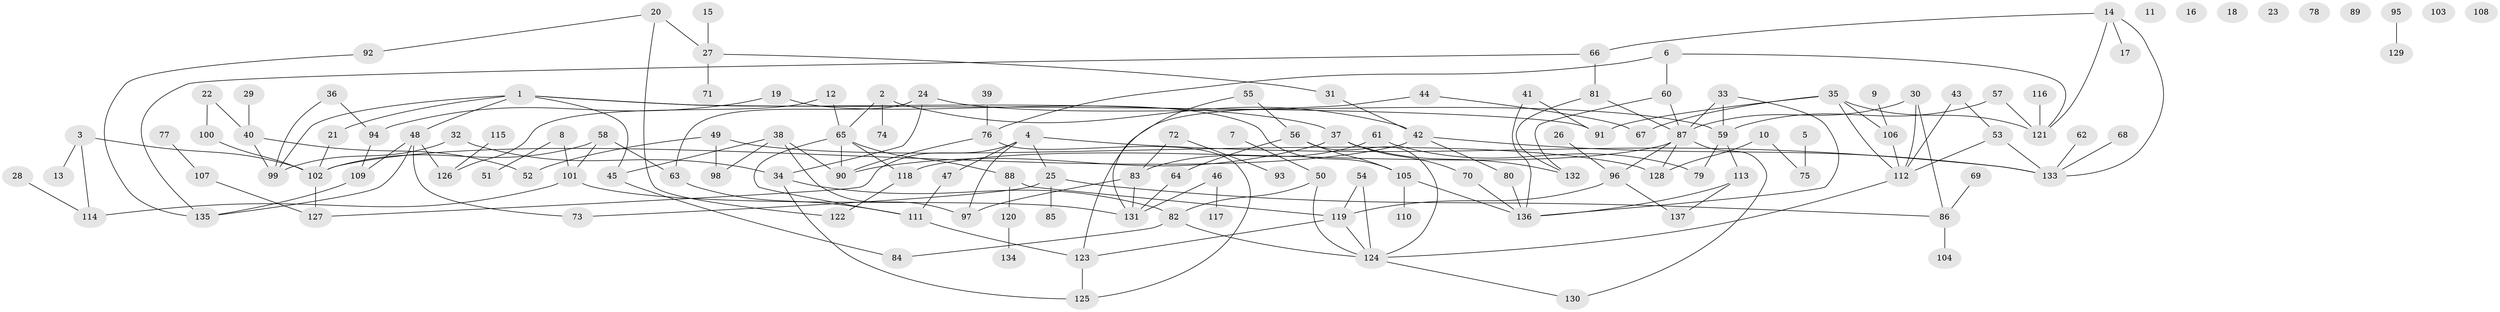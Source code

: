 // Generated by graph-tools (version 1.1) at 2025/33/03/09/25 02:33:24]
// undirected, 137 vertices, 180 edges
graph export_dot {
graph [start="1"]
  node [color=gray90,style=filled];
  1;
  2;
  3;
  4;
  5;
  6;
  7;
  8;
  9;
  10;
  11;
  12;
  13;
  14;
  15;
  16;
  17;
  18;
  19;
  20;
  21;
  22;
  23;
  24;
  25;
  26;
  27;
  28;
  29;
  30;
  31;
  32;
  33;
  34;
  35;
  36;
  37;
  38;
  39;
  40;
  41;
  42;
  43;
  44;
  45;
  46;
  47;
  48;
  49;
  50;
  51;
  52;
  53;
  54;
  55;
  56;
  57;
  58;
  59;
  60;
  61;
  62;
  63;
  64;
  65;
  66;
  67;
  68;
  69;
  70;
  71;
  72;
  73;
  74;
  75;
  76;
  77;
  78;
  79;
  80;
  81;
  82;
  83;
  84;
  85;
  86;
  87;
  88;
  89;
  90;
  91;
  92;
  93;
  94;
  95;
  96;
  97;
  98;
  99;
  100;
  101;
  102;
  103;
  104;
  105;
  106;
  107;
  108;
  109;
  110;
  111;
  112;
  113;
  114;
  115;
  116;
  117;
  118;
  119;
  120;
  121;
  122;
  123;
  124;
  125;
  126;
  127;
  128;
  129;
  130;
  131;
  132;
  133;
  134;
  135;
  136;
  137;
  1 -- 21;
  1 -- 37;
  1 -- 45;
  1 -- 48;
  1 -- 91;
  1 -- 99;
  2 -- 42;
  2 -- 65;
  2 -- 74;
  3 -- 13;
  3 -- 102;
  3 -- 114;
  4 -- 25;
  4 -- 47;
  4 -- 97;
  4 -- 127;
  4 -- 133;
  5 -- 75;
  6 -- 60;
  6 -- 76;
  6 -- 121;
  7 -- 50;
  8 -- 51;
  8 -- 101;
  9 -- 106;
  10 -- 75;
  10 -- 128;
  12 -- 65;
  12 -- 126;
  14 -- 17;
  14 -- 66;
  14 -- 121;
  14 -- 133;
  15 -- 27;
  19 -- 94;
  19 -- 105;
  20 -- 27;
  20 -- 92;
  20 -- 122;
  21 -- 102;
  22 -- 40;
  22 -- 100;
  24 -- 34;
  24 -- 59;
  24 -- 63;
  25 -- 73;
  25 -- 85;
  25 -- 86;
  26 -- 96;
  27 -- 31;
  27 -- 71;
  28 -- 114;
  29 -- 40;
  30 -- 86;
  30 -- 87;
  30 -- 112;
  31 -- 42;
  32 -- 34;
  32 -- 99;
  33 -- 59;
  33 -- 87;
  33 -- 136;
  34 -- 82;
  34 -- 125;
  35 -- 67;
  35 -- 91;
  35 -- 106;
  35 -- 112;
  35 -- 121;
  36 -- 94;
  36 -- 99;
  37 -- 70;
  37 -- 90;
  37 -- 132;
  38 -- 45;
  38 -- 90;
  38 -- 97;
  38 -- 98;
  39 -- 76;
  40 -- 52;
  40 -- 99;
  41 -- 91;
  41 -- 136;
  42 -- 80;
  42 -- 102;
  42 -- 133;
  43 -- 53;
  43 -- 112;
  44 -- 67;
  44 -- 123;
  45 -- 84;
  46 -- 117;
  46 -- 131;
  47 -- 111;
  48 -- 73;
  48 -- 109;
  48 -- 126;
  48 -- 135;
  49 -- 52;
  49 -- 98;
  49 -- 128;
  50 -- 82;
  50 -- 124;
  53 -- 112;
  53 -- 133;
  54 -- 119;
  54 -- 124;
  55 -- 56;
  55 -- 131;
  56 -- 64;
  56 -- 105;
  56 -- 124;
  57 -- 59;
  57 -- 121;
  58 -- 63;
  58 -- 101;
  58 -- 102;
  59 -- 79;
  59 -- 113;
  60 -- 87;
  60 -- 132;
  61 -- 79;
  61 -- 83;
  62 -- 133;
  63 -- 111;
  64 -- 131;
  65 -- 88;
  65 -- 90;
  65 -- 111;
  65 -- 118;
  66 -- 81;
  66 -- 135;
  68 -- 133;
  69 -- 86;
  70 -- 136;
  72 -- 83;
  72 -- 93;
  76 -- 90;
  76 -- 125;
  77 -- 107;
  80 -- 136;
  81 -- 87;
  81 -- 132;
  82 -- 84;
  82 -- 124;
  83 -- 97;
  83 -- 131;
  86 -- 104;
  87 -- 96;
  87 -- 118;
  87 -- 128;
  87 -- 130;
  88 -- 119;
  88 -- 120;
  92 -- 135;
  94 -- 109;
  95 -- 129;
  96 -- 119;
  96 -- 137;
  100 -- 102;
  101 -- 114;
  101 -- 131;
  102 -- 127;
  105 -- 110;
  105 -- 136;
  106 -- 112;
  107 -- 127;
  109 -- 135;
  111 -- 123;
  112 -- 124;
  113 -- 136;
  113 -- 137;
  115 -- 126;
  116 -- 121;
  118 -- 122;
  119 -- 123;
  119 -- 124;
  120 -- 134;
  123 -- 125;
  124 -- 130;
}
